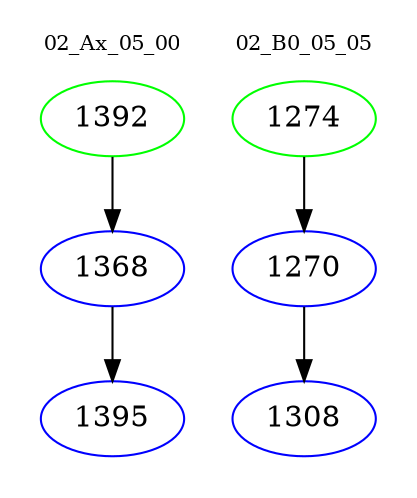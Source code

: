 digraph{
subgraph cluster_0 {
color = white
label = "02_Ax_05_00";
fontsize=10;
T0_1392 [label="1392", color="green"]
T0_1392 -> T0_1368 [color="black"]
T0_1368 [label="1368", color="blue"]
T0_1368 -> T0_1395 [color="black"]
T0_1395 [label="1395", color="blue"]
}
subgraph cluster_1 {
color = white
label = "02_B0_05_05";
fontsize=10;
T1_1274 [label="1274", color="green"]
T1_1274 -> T1_1270 [color="black"]
T1_1270 [label="1270", color="blue"]
T1_1270 -> T1_1308 [color="black"]
T1_1308 [label="1308", color="blue"]
}
}
